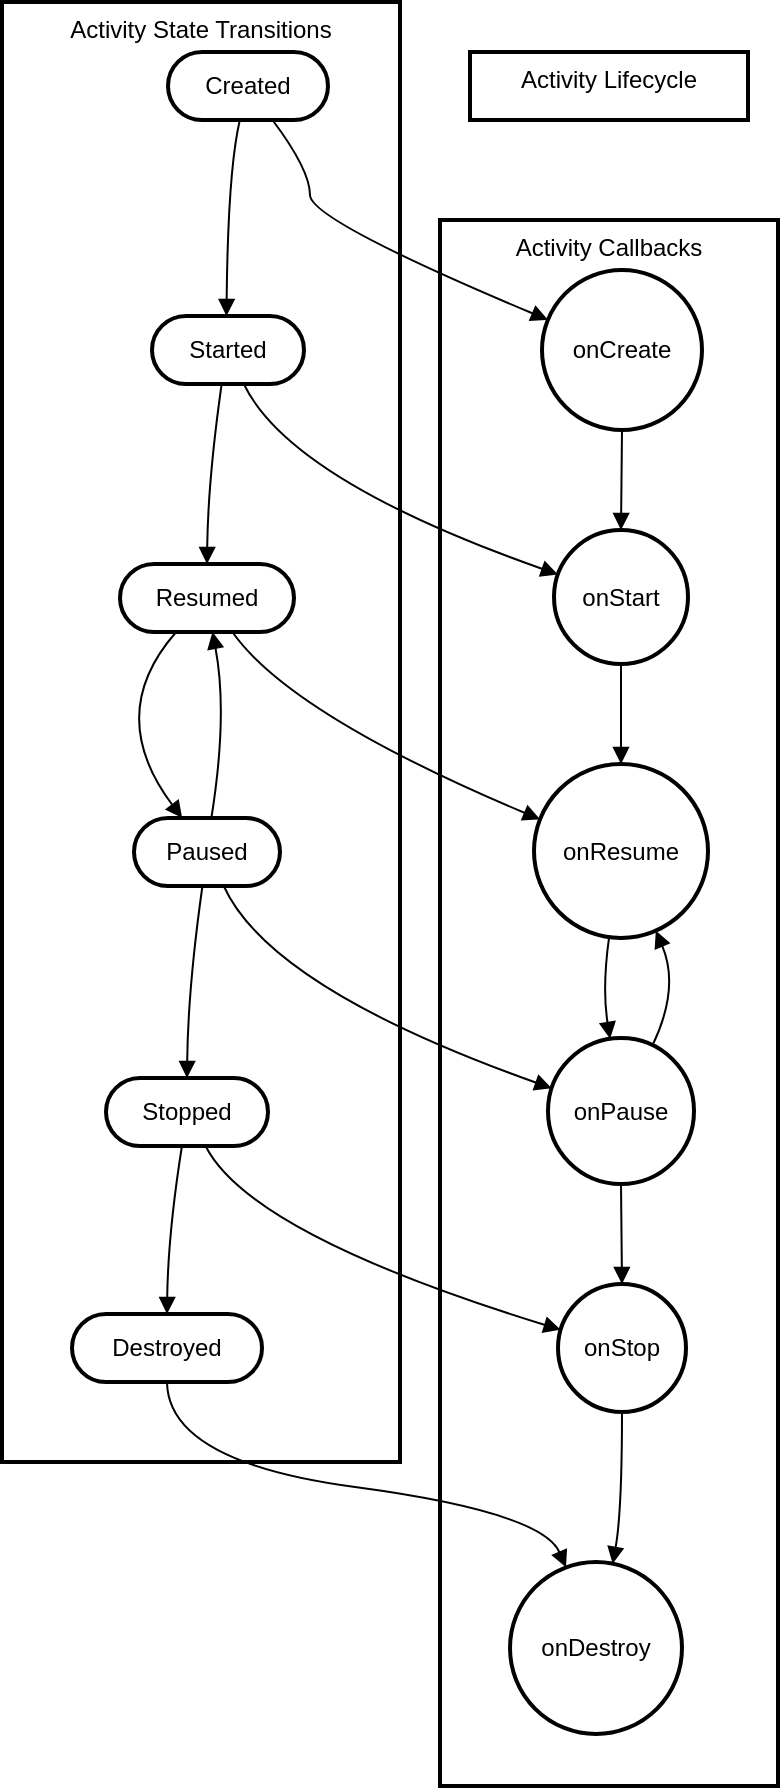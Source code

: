 <mxfile version="24.7.4">
  <diagram name="Page-1" id="LY8vc-i3pF6Pu4qzSC2D">
    <mxGraphModel>
      <root>
        <mxCell id="0" />
        <mxCell id="1" parent="0" />
        <mxCell id="2" value="Activity Callbacks" style="whiteSpace=wrap;strokeWidth=2;verticalAlign=top;" vertex="1" parent="1">
          <mxGeometry x="219" y="109" width="169" height="783" as="geometry" />
        </mxCell>
        <mxCell id="3" value="onCreate" style="ellipse;aspect=fixed;strokeWidth=2;whiteSpace=wrap;" vertex="1" parent="1">
          <mxGeometry x="270" y="134" width="80" height="80" as="geometry" />
        </mxCell>
        <mxCell id="4" value="onStart" style="ellipse;aspect=fixed;strokeWidth=2;whiteSpace=wrap;" vertex="1" parent="1">
          <mxGeometry x="276" y="264" width="67" height="67" as="geometry" />
        </mxCell>
        <mxCell id="5" value="onResume" style="ellipse;aspect=fixed;strokeWidth=2;whiteSpace=wrap;" vertex="1" parent="1">
          <mxGeometry x="266" y="381" width="87" height="87" as="geometry" />
        </mxCell>
        <mxCell id="6" value="onPause" style="ellipse;aspect=fixed;strokeWidth=2;whiteSpace=wrap;" vertex="1" parent="1">
          <mxGeometry x="273" y="518" width="73" height="73" as="geometry" />
        </mxCell>
        <mxCell id="7" value="onStop" style="ellipse;aspect=fixed;strokeWidth=2;whiteSpace=wrap;" vertex="1" parent="1">
          <mxGeometry x="278" y="641" width="64" height="64" as="geometry" />
        </mxCell>
        <mxCell id="8" value="onDestroy" style="ellipse;aspect=fixed;strokeWidth=2;whiteSpace=wrap;" vertex="1" parent="1">
          <mxGeometry x="254" y="780" width="86" height="86" as="geometry" />
        </mxCell>
        <mxCell id="9" value="Activity State Transitions" style="whiteSpace=wrap;strokeWidth=2;verticalAlign=top;" vertex="1" parent="1">
          <mxGeometry width="199" height="730" as="geometry" />
        </mxCell>
        <mxCell id="10" value="Created" style="rounded=1;whiteSpace=wrap;arcSize=50;strokeWidth=2;" vertex="1" parent="1">
          <mxGeometry x="83" y="25" width="80" height="34" as="geometry" />
        </mxCell>
        <mxCell id="11" value="Started" style="rounded=1;whiteSpace=wrap;arcSize=50;strokeWidth=2;" vertex="1" parent="1">
          <mxGeometry x="75" y="157" width="76" height="34" as="geometry" />
        </mxCell>
        <mxCell id="12" value="Resumed" style="rounded=1;whiteSpace=wrap;arcSize=50;strokeWidth=2;" vertex="1" parent="1">
          <mxGeometry x="59" y="281" width="87" height="34" as="geometry" />
        </mxCell>
        <mxCell id="13" value="Paused" style="rounded=1;whiteSpace=wrap;arcSize=50;strokeWidth=2;" vertex="1" parent="1">
          <mxGeometry x="66" y="408" width="73" height="34" as="geometry" />
        </mxCell>
        <mxCell id="14" value="Stopped" style="rounded=1;whiteSpace=wrap;arcSize=50;strokeWidth=2;" vertex="1" parent="1">
          <mxGeometry x="52" y="538" width="81" height="34" as="geometry" />
        </mxCell>
        <mxCell id="15" value="Destroyed" style="rounded=1;whiteSpace=wrap;arcSize=50;strokeWidth=2;" vertex="1" parent="1">
          <mxGeometry x="35" y="656" width="95" height="34" as="geometry" />
        </mxCell>
        <mxCell id="16" value="Activity Lifecycle" style="whiteSpace=wrap;strokeWidth=2;verticalAlign=top;" vertex="1" parent="1">
          <mxGeometry x="234" y="25" width="139" height="34" as="geometry" />
        </mxCell>
        <mxCell id="17" value="" style="curved=1;startArrow=none;endArrow=block;exitX=0.45;exitY=0.99;entryX=0.49;entryY=0;" edge="1" parent="1" source="10" target="11">
          <mxGeometry relative="1" as="geometry">
            <Array as="points">
              <mxPoint x="113" y="84" />
            </Array>
          </mxGeometry>
        </mxCell>
        <mxCell id="18" value="" style="curved=1;startArrow=none;endArrow=block;exitX=0.46;exitY=0.98;entryX=0.5;entryY=-0.01;" edge="1" parent="1" source="11" target="12">
          <mxGeometry relative="1" as="geometry">
            <Array as="points">
              <mxPoint x="103" y="239" />
            </Array>
          </mxGeometry>
        </mxCell>
        <mxCell id="19" value="" style="curved=1;startArrow=none;endArrow=block;exitX=0.33;exitY=0.98;entryX=0.33;entryY=0;" edge="1" parent="1" source="12" target="13">
          <mxGeometry relative="1" as="geometry">
            <Array as="points">
              <mxPoint x="51" y="356" />
            </Array>
          </mxGeometry>
        </mxCell>
        <mxCell id="20" value="" style="curved=1;startArrow=none;endArrow=block;exitX=0.53;exitY=0;entryX=0.53;entryY=0.98;" edge="1" parent="1" source="13" target="12">
          <mxGeometry relative="1" as="geometry">
            <Array as="points">
              <mxPoint x="113" y="356" />
            </Array>
          </mxGeometry>
        </mxCell>
        <mxCell id="21" value="" style="curved=1;startArrow=none;endArrow=block;exitX=0.47;exitY=0.98;entryX=0.5;entryY=-0.01;" edge="1" parent="1" source="13" target="14">
          <mxGeometry relative="1" as="geometry">
            <Array as="points">
              <mxPoint x="93" y="493" />
            </Array>
          </mxGeometry>
        </mxCell>
        <mxCell id="22" value="" style="curved=1;startArrow=none;endArrow=block;exitX=0.47;exitY=0.98;entryX=0.5;entryY=0;" edge="1" parent="1" source="14" target="15">
          <mxGeometry relative="1" as="geometry">
            <Array as="points">
              <mxPoint x="83" y="616" />
            </Array>
          </mxGeometry>
        </mxCell>
        <mxCell id="23" value="" style="curved=1;startArrow=none;endArrow=block;exitX=0.65;exitY=0.99;entryX=-0.01;entryY=0.29;" edge="1" parent="1" source="10" target="3">
          <mxGeometry relative="1" as="geometry">
            <Array as="points">
              <mxPoint x="154" y="84" />
              <mxPoint x="154" y="109" />
            </Array>
          </mxGeometry>
        </mxCell>
        <mxCell id="24" value="" style="curved=1;startArrow=none;endArrow=block;exitX=0.6;exitY=0.98;entryX=0;entryY=0.32;" edge="1" parent="1" source="11" target="4">
          <mxGeometry relative="1" as="geometry">
            <Array as="points">
              <mxPoint x="144" y="239" />
            </Array>
          </mxGeometry>
        </mxCell>
        <mxCell id="25" value="" style="curved=1;startArrow=none;endArrow=block;exitX=0.64;exitY=0.98;entryX=0;entryY=0.3;" edge="1" parent="1" source="12" target="5">
          <mxGeometry relative="1" as="geometry">
            <Array as="points">
              <mxPoint x="144" y="356" />
            </Array>
          </mxGeometry>
        </mxCell>
        <mxCell id="26" value="" style="curved=1;startArrow=none;endArrow=block;exitX=0.61;exitY=0.98;entryX=0;entryY=0.33;" edge="1" parent="1" source="13" target="6">
          <mxGeometry relative="1" as="geometry">
            <Array as="points">
              <mxPoint x="134" y="493" />
            </Array>
          </mxGeometry>
        </mxCell>
        <mxCell id="27" value="" style="curved=1;startArrow=none;endArrow=block;exitX=0.61;exitY=0.98;entryX=0;entryY=0.35;" edge="1" parent="1" source="14" target="7">
          <mxGeometry relative="1" as="geometry">
            <Array as="points">
              <mxPoint x="124" y="616" />
            </Array>
          </mxGeometry>
        </mxCell>
        <mxCell id="28" value="" style="curved=1;startArrow=none;endArrow=block;exitX=0.5;exitY=0.99;entryX=0.31;entryY=0;" edge="1" parent="1" source="15" target="8">
          <mxGeometry relative="1" as="geometry">
            <Array as="points">
              <mxPoint x="83" y="730" />
              <mxPoint x="270" y="755" />
            </Array>
          </mxGeometry>
        </mxCell>
        <mxCell id="29" value="" style="curved=1;startArrow=none;endArrow=block;exitX=0.5;exitY=1;entryX=0.5;entryY=0;" edge="1" parent="1" source="3" target="4">
          <mxGeometry relative="1" as="geometry">
            <Array as="points" />
          </mxGeometry>
        </mxCell>
        <mxCell id="30" value="" style="curved=1;startArrow=none;endArrow=block;exitX=0.5;exitY=1;entryX=0.5;entryY=0;" edge="1" parent="1" source="4" target="5">
          <mxGeometry relative="1" as="geometry">
            <Array as="points" />
          </mxGeometry>
        </mxCell>
        <mxCell id="31" value="" style="curved=1;startArrow=none;endArrow=block;exitX=0.43;exitY=1;entryX=0.42;entryY=0;" edge="1" parent="1" source="5" target="6">
          <mxGeometry relative="1" as="geometry">
            <Array as="points">
              <mxPoint x="300" y="493" />
            </Array>
          </mxGeometry>
        </mxCell>
        <mxCell id="32" value="" style="curved=1;startArrow=none;endArrow=block;exitX=0.74;exitY=0;entryX=0.72;entryY=1;" edge="1" parent="1" source="6" target="5">
          <mxGeometry relative="1" as="geometry">
            <Array as="points">
              <mxPoint x="339" y="493" />
            </Array>
          </mxGeometry>
        </mxCell>
        <mxCell id="33" value="" style="curved=1;startArrow=none;endArrow=block;exitX=0.5;exitY=1;entryX=0.5;entryY=0;" edge="1" parent="1" source="6" target="7">
          <mxGeometry relative="1" as="geometry">
            <Array as="points" />
          </mxGeometry>
        </mxCell>
        <mxCell id="34" value="" style="curved=1;startArrow=none;endArrow=block;exitX=0.5;exitY=1;entryX=0.6;entryY=0;" edge="1" parent="1" source="7" target="8">
          <mxGeometry relative="1" as="geometry">
            <Array as="points">
              <mxPoint x="310" y="755" />
            </Array>
          </mxGeometry>
        </mxCell>
      </root>
    </mxGraphModel>
  </diagram>
</mxfile>
